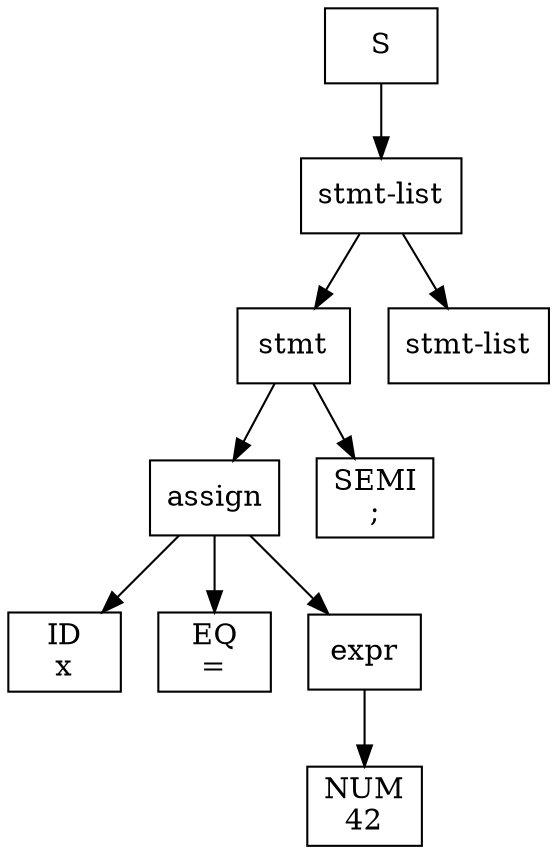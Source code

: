 digraph d {
node [shape=rectangle];
n0 [label="S"];
n1 [label="stmt-list"];
n2 [label="stmt"];
n3 [label="assign"];
n4 [label="ID\nx"];
n5 [label="EQ\n="];
n6 [label="expr"];
n7 [label="NUM\n42"];
n8 [label="SEMI\n;"];
n9 [label="stmt-list"];
n0 -> n1;
n1 -> n2;
n1 -> n9;
n2 -> n3;
n2 -> n8;
n3 -> n4;
n3 -> n5;
n3 -> n6;
n6 -> n7;
}